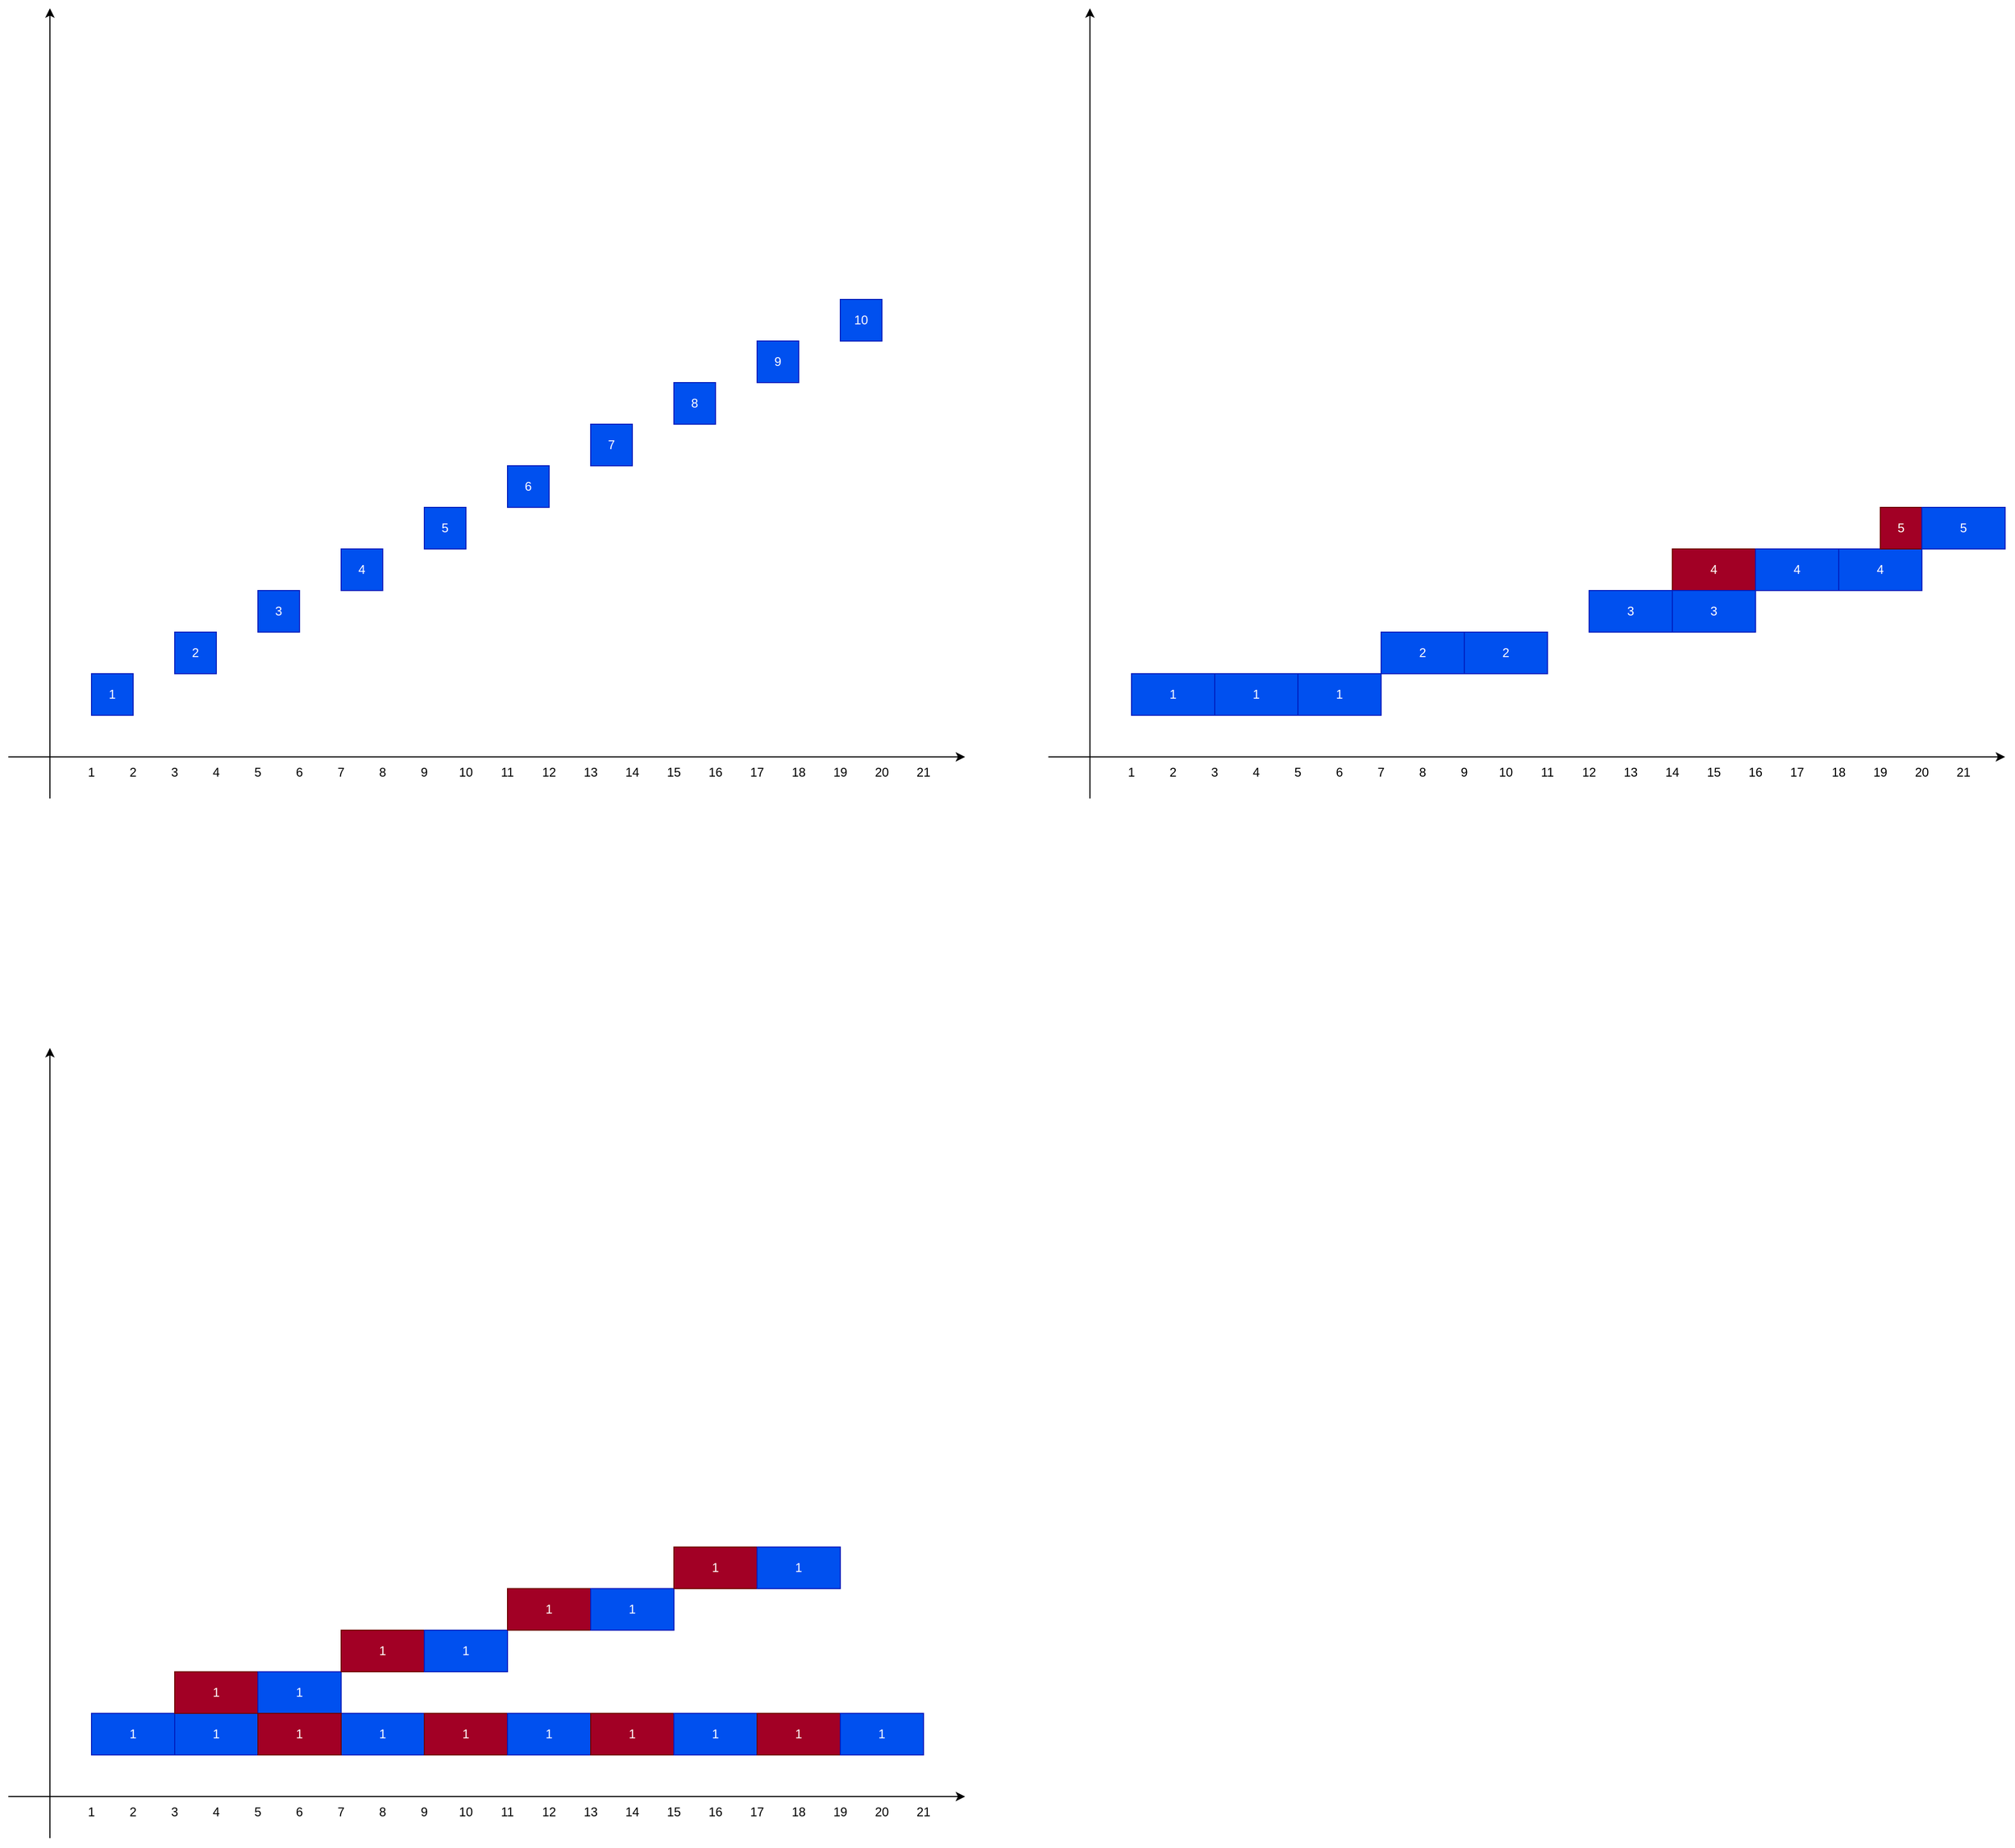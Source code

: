 <mxfile version="15.8.7" type="device"><diagram id="GTk1G42uCeJHzeZCpF2d" name="페이지-1"><mxGraphModel dx="1422" dy="857" grid="1" gridSize="10" guides="1" tooltips="1" connect="1" arrows="1" fold="1" page="1" pageScale="1" pageWidth="1000" pageHeight="1000" math="0" shadow="0"><root><mxCell id="0"/><mxCell id="1" parent="0"/><mxCell id="NdsxTAl9Q5z0URLNKM_C-1" value="" style="endArrow=classic;html=1;rounded=0;" edge="1" parent="1"><mxGeometry width="50" height="50" relative="1" as="geometry"><mxPoint x="80" y="800" as="sourcePoint"/><mxPoint x="80" y="40" as="targetPoint"/></mxGeometry></mxCell><mxCell id="NdsxTAl9Q5z0URLNKM_C-2" value="" style="endArrow=classic;html=1;rounded=0;" edge="1" parent="1"><mxGeometry width="50" height="50" relative="1" as="geometry"><mxPoint x="40" y="760" as="sourcePoint"/><mxPoint x="960" y="760" as="targetPoint"/></mxGeometry></mxCell><mxCell id="NdsxTAl9Q5z0URLNKM_C-3" value="1" style="whiteSpace=wrap;html=1;aspect=fixed;fillColor=#0050ef;fontColor=#ffffff;strokeColor=#001DBC;" vertex="1" parent="1"><mxGeometry x="120" y="680" width="40" height="40" as="geometry"/></mxCell><mxCell id="NdsxTAl9Q5z0URLNKM_C-4" value="2" style="whiteSpace=wrap;html=1;aspect=fixed;fillColor=#0050ef;fontColor=#ffffff;strokeColor=#001DBC;" vertex="1" parent="1"><mxGeometry x="200" y="640" width="40" height="40" as="geometry"/></mxCell><mxCell id="NdsxTAl9Q5z0URLNKM_C-5" value="3" style="whiteSpace=wrap;html=1;aspect=fixed;fillColor=#0050ef;fontColor=#ffffff;strokeColor=#001DBC;" vertex="1" parent="1"><mxGeometry x="280" y="600" width="40" height="40" as="geometry"/></mxCell><mxCell id="NdsxTAl9Q5z0URLNKM_C-6" value="4" style="whiteSpace=wrap;html=1;aspect=fixed;fillColor=#0050ef;fontColor=#ffffff;strokeColor=#001DBC;" vertex="1" parent="1"><mxGeometry x="360" y="560" width="40" height="40" as="geometry"/></mxCell><mxCell id="NdsxTAl9Q5z0URLNKM_C-7" value="5" style="whiteSpace=wrap;html=1;aspect=fixed;fillColor=#0050ef;fontColor=#ffffff;strokeColor=#001DBC;" vertex="1" parent="1"><mxGeometry x="440" y="520" width="40" height="40" as="geometry"/></mxCell><mxCell id="NdsxTAl9Q5z0URLNKM_C-8" value="6" style="whiteSpace=wrap;html=1;aspect=fixed;fillColor=#0050ef;fontColor=#ffffff;strokeColor=#001DBC;" vertex="1" parent="1"><mxGeometry x="520" y="480" width="40" height="40" as="geometry"/></mxCell><mxCell id="NdsxTAl9Q5z0URLNKM_C-9" value="7" style="whiteSpace=wrap;html=1;aspect=fixed;fillColor=#0050ef;fontColor=#ffffff;strokeColor=#001DBC;" vertex="1" parent="1"><mxGeometry x="600" y="440" width="40" height="40" as="geometry"/></mxCell><mxCell id="NdsxTAl9Q5z0URLNKM_C-10" value="8" style="whiteSpace=wrap;html=1;aspect=fixed;fillColor=#0050ef;fontColor=#ffffff;strokeColor=#001DBC;" vertex="1" parent="1"><mxGeometry x="680" y="400" width="40" height="40" as="geometry"/></mxCell><mxCell id="NdsxTAl9Q5z0URLNKM_C-11" value="9" style="whiteSpace=wrap;html=1;aspect=fixed;fillColor=#0050ef;fontColor=#ffffff;strokeColor=#001DBC;" vertex="1" parent="1"><mxGeometry x="760" y="360" width="40" height="40" as="geometry"/></mxCell><mxCell id="NdsxTAl9Q5z0URLNKM_C-12" value="10" style="whiteSpace=wrap;html=1;aspect=fixed;fillColor=#0050ef;fontColor=#ffffff;strokeColor=#001DBC;" vertex="1" parent="1"><mxGeometry x="840" y="320" width="40" height="40" as="geometry"/></mxCell><mxCell id="NdsxTAl9Q5z0URLNKM_C-13" value="1" style="text;html=1;strokeColor=none;fillColor=none;align=center;verticalAlign=middle;whiteSpace=wrap;rounded=0;" vertex="1" parent="1"><mxGeometry x="110" y="760" width="20" height="30" as="geometry"/></mxCell><mxCell id="NdsxTAl9Q5z0URLNKM_C-14" value="2" style="text;html=1;strokeColor=none;fillColor=none;align=center;verticalAlign=middle;whiteSpace=wrap;rounded=0;" vertex="1" parent="1"><mxGeometry x="150" y="760" width="20" height="30" as="geometry"/></mxCell><mxCell id="NdsxTAl9Q5z0URLNKM_C-15" value="3" style="text;html=1;strokeColor=none;fillColor=none;align=center;verticalAlign=middle;whiteSpace=wrap;rounded=0;" vertex="1" parent="1"><mxGeometry x="190" y="760" width="20" height="30" as="geometry"/></mxCell><mxCell id="NdsxTAl9Q5z0URLNKM_C-16" value="6" style="text;html=1;strokeColor=none;fillColor=none;align=center;verticalAlign=middle;whiteSpace=wrap;rounded=0;" vertex="1" parent="1"><mxGeometry x="310" y="760" width="20" height="30" as="geometry"/></mxCell><mxCell id="NdsxTAl9Q5z0URLNKM_C-17" value="5" style="text;html=1;strokeColor=none;fillColor=none;align=center;verticalAlign=middle;whiteSpace=wrap;rounded=0;" vertex="1" parent="1"><mxGeometry x="270" y="760" width="20" height="30" as="geometry"/></mxCell><mxCell id="NdsxTAl9Q5z0URLNKM_C-18" value="4" style="text;html=1;strokeColor=none;fillColor=none;align=center;verticalAlign=middle;whiteSpace=wrap;rounded=0;" vertex="1" parent="1"><mxGeometry x="230" y="760" width="20" height="30" as="geometry"/></mxCell><mxCell id="NdsxTAl9Q5z0URLNKM_C-19" value="9" style="text;html=1;strokeColor=none;fillColor=none;align=center;verticalAlign=middle;whiteSpace=wrap;rounded=0;" vertex="1" parent="1"><mxGeometry x="430" y="760" width="20" height="30" as="geometry"/></mxCell><mxCell id="NdsxTAl9Q5z0URLNKM_C-20" value="8" style="text;html=1;strokeColor=none;fillColor=none;align=center;verticalAlign=middle;whiteSpace=wrap;rounded=0;" vertex="1" parent="1"><mxGeometry x="390" y="760" width="20" height="30" as="geometry"/></mxCell><mxCell id="NdsxTAl9Q5z0URLNKM_C-21" value="7" style="text;html=1;strokeColor=none;fillColor=none;align=center;verticalAlign=middle;whiteSpace=wrap;rounded=0;" vertex="1" parent="1"><mxGeometry x="350" y="760" width="20" height="30" as="geometry"/></mxCell><mxCell id="NdsxTAl9Q5z0URLNKM_C-22" value="12" style="text;html=1;strokeColor=none;fillColor=none;align=center;verticalAlign=middle;whiteSpace=wrap;rounded=0;" vertex="1" parent="1"><mxGeometry x="550" y="760" width="20" height="30" as="geometry"/></mxCell><mxCell id="NdsxTAl9Q5z0URLNKM_C-23" value="11" style="text;html=1;strokeColor=none;fillColor=none;align=center;verticalAlign=middle;whiteSpace=wrap;rounded=0;" vertex="1" parent="1"><mxGeometry x="510" y="760" width="20" height="30" as="geometry"/></mxCell><mxCell id="NdsxTAl9Q5z0URLNKM_C-24" value="10" style="text;html=1;strokeColor=none;fillColor=none;align=center;verticalAlign=middle;whiteSpace=wrap;rounded=0;" vertex="1" parent="1"><mxGeometry x="470" y="760" width="20" height="30" as="geometry"/></mxCell><mxCell id="NdsxTAl9Q5z0URLNKM_C-25" value="15" style="text;html=1;strokeColor=none;fillColor=none;align=center;verticalAlign=middle;whiteSpace=wrap;rounded=0;" vertex="1" parent="1"><mxGeometry x="670" y="760" width="20" height="30" as="geometry"/></mxCell><mxCell id="NdsxTAl9Q5z0URLNKM_C-26" value="14" style="text;html=1;strokeColor=none;fillColor=none;align=center;verticalAlign=middle;whiteSpace=wrap;rounded=0;" vertex="1" parent="1"><mxGeometry x="630" y="760" width="20" height="30" as="geometry"/></mxCell><mxCell id="NdsxTAl9Q5z0URLNKM_C-27" value="13" style="text;html=1;strokeColor=none;fillColor=none;align=center;verticalAlign=middle;whiteSpace=wrap;rounded=0;" vertex="1" parent="1"><mxGeometry x="590" y="760" width="20" height="30" as="geometry"/></mxCell><mxCell id="NdsxTAl9Q5z0URLNKM_C-28" value="18" style="text;html=1;strokeColor=none;fillColor=none;align=center;verticalAlign=middle;whiteSpace=wrap;rounded=0;" vertex="1" parent="1"><mxGeometry x="790" y="760" width="20" height="30" as="geometry"/></mxCell><mxCell id="NdsxTAl9Q5z0URLNKM_C-29" value="17" style="text;html=1;strokeColor=none;fillColor=none;align=center;verticalAlign=middle;whiteSpace=wrap;rounded=0;" vertex="1" parent="1"><mxGeometry x="750" y="760" width="20" height="30" as="geometry"/></mxCell><mxCell id="NdsxTAl9Q5z0URLNKM_C-30" value="16" style="text;html=1;strokeColor=none;fillColor=none;align=center;verticalAlign=middle;whiteSpace=wrap;rounded=0;" vertex="1" parent="1"><mxGeometry x="710" y="760" width="20" height="30" as="geometry"/></mxCell><mxCell id="NdsxTAl9Q5z0URLNKM_C-31" value="21" style="text;html=1;strokeColor=none;fillColor=none;align=center;verticalAlign=middle;whiteSpace=wrap;rounded=0;" vertex="1" parent="1"><mxGeometry x="910" y="760" width="20" height="30" as="geometry"/></mxCell><mxCell id="NdsxTAl9Q5z0URLNKM_C-32" value="20" style="text;html=1;strokeColor=none;fillColor=none;align=center;verticalAlign=middle;whiteSpace=wrap;rounded=0;" vertex="1" parent="1"><mxGeometry x="870" y="760" width="20" height="30" as="geometry"/></mxCell><mxCell id="NdsxTAl9Q5z0URLNKM_C-33" value="19" style="text;html=1;strokeColor=none;fillColor=none;align=center;verticalAlign=middle;whiteSpace=wrap;rounded=0;" vertex="1" parent="1"><mxGeometry x="830" y="760" width="20" height="30" as="geometry"/></mxCell><mxCell id="NdsxTAl9Q5z0URLNKM_C-34" value="" style="endArrow=classic;html=1;rounded=0;" edge="1" parent="1"><mxGeometry width="50" height="50" relative="1" as="geometry"><mxPoint x="1080" y="800" as="sourcePoint"/><mxPoint x="1080" y="40" as="targetPoint"/></mxGeometry></mxCell><mxCell id="NdsxTAl9Q5z0URLNKM_C-35" value="" style="endArrow=classic;html=1;rounded=0;" edge="1" parent="1"><mxGeometry width="50" height="50" relative="1" as="geometry"><mxPoint x="1040" y="760" as="sourcePoint"/><mxPoint x="1960.0" y="760" as="targetPoint"/></mxGeometry></mxCell><mxCell id="NdsxTAl9Q5z0URLNKM_C-46" value="1" style="text;html=1;strokeColor=none;fillColor=none;align=center;verticalAlign=middle;whiteSpace=wrap;rounded=0;" vertex="1" parent="1"><mxGeometry x="1110" y="760" width="20" height="30" as="geometry"/></mxCell><mxCell id="NdsxTAl9Q5z0URLNKM_C-47" value="2" style="text;html=1;strokeColor=none;fillColor=none;align=center;verticalAlign=middle;whiteSpace=wrap;rounded=0;" vertex="1" parent="1"><mxGeometry x="1150" y="760" width="20" height="30" as="geometry"/></mxCell><mxCell id="NdsxTAl9Q5z0URLNKM_C-48" value="3" style="text;html=1;strokeColor=none;fillColor=none;align=center;verticalAlign=middle;whiteSpace=wrap;rounded=0;" vertex="1" parent="1"><mxGeometry x="1190" y="760" width="20" height="30" as="geometry"/></mxCell><mxCell id="NdsxTAl9Q5z0URLNKM_C-49" value="6" style="text;html=1;strokeColor=none;fillColor=none;align=center;verticalAlign=middle;whiteSpace=wrap;rounded=0;" vertex="1" parent="1"><mxGeometry x="1310" y="760" width="20" height="30" as="geometry"/></mxCell><mxCell id="NdsxTAl9Q5z0URLNKM_C-50" value="5" style="text;html=1;strokeColor=none;fillColor=none;align=center;verticalAlign=middle;whiteSpace=wrap;rounded=0;" vertex="1" parent="1"><mxGeometry x="1270" y="760" width="20" height="30" as="geometry"/></mxCell><mxCell id="NdsxTAl9Q5z0URLNKM_C-51" value="4" style="text;html=1;strokeColor=none;fillColor=none;align=center;verticalAlign=middle;whiteSpace=wrap;rounded=0;" vertex="1" parent="1"><mxGeometry x="1230" y="760" width="20" height="30" as="geometry"/></mxCell><mxCell id="NdsxTAl9Q5z0URLNKM_C-52" value="9" style="text;html=1;strokeColor=none;fillColor=none;align=center;verticalAlign=middle;whiteSpace=wrap;rounded=0;" vertex="1" parent="1"><mxGeometry x="1430" y="760" width="20" height="30" as="geometry"/></mxCell><mxCell id="NdsxTAl9Q5z0URLNKM_C-53" value="8" style="text;html=1;strokeColor=none;fillColor=none;align=center;verticalAlign=middle;whiteSpace=wrap;rounded=0;" vertex="1" parent="1"><mxGeometry x="1390" y="760" width="20" height="30" as="geometry"/></mxCell><mxCell id="NdsxTAl9Q5z0URLNKM_C-54" value="7" style="text;html=1;strokeColor=none;fillColor=none;align=center;verticalAlign=middle;whiteSpace=wrap;rounded=0;" vertex="1" parent="1"><mxGeometry x="1350" y="760" width="20" height="30" as="geometry"/></mxCell><mxCell id="NdsxTAl9Q5z0URLNKM_C-55" value="12" style="text;html=1;strokeColor=none;fillColor=none;align=center;verticalAlign=middle;whiteSpace=wrap;rounded=0;" vertex="1" parent="1"><mxGeometry x="1550" y="760" width="20" height="30" as="geometry"/></mxCell><mxCell id="NdsxTAl9Q5z0URLNKM_C-56" value="11" style="text;html=1;strokeColor=none;fillColor=none;align=center;verticalAlign=middle;whiteSpace=wrap;rounded=0;" vertex="1" parent="1"><mxGeometry x="1510" y="760" width="20" height="30" as="geometry"/></mxCell><mxCell id="NdsxTAl9Q5z0URLNKM_C-57" value="10" style="text;html=1;strokeColor=none;fillColor=none;align=center;verticalAlign=middle;whiteSpace=wrap;rounded=0;" vertex="1" parent="1"><mxGeometry x="1470" y="760" width="20" height="30" as="geometry"/></mxCell><mxCell id="NdsxTAl9Q5z0URLNKM_C-58" value="15" style="text;html=1;strokeColor=none;fillColor=none;align=center;verticalAlign=middle;whiteSpace=wrap;rounded=0;" vertex="1" parent="1"><mxGeometry x="1670" y="760" width="20" height="30" as="geometry"/></mxCell><mxCell id="NdsxTAl9Q5z0URLNKM_C-59" value="14" style="text;html=1;strokeColor=none;fillColor=none;align=center;verticalAlign=middle;whiteSpace=wrap;rounded=0;" vertex="1" parent="1"><mxGeometry x="1630" y="760" width="20" height="30" as="geometry"/></mxCell><mxCell id="NdsxTAl9Q5z0URLNKM_C-60" value="13" style="text;html=1;strokeColor=none;fillColor=none;align=center;verticalAlign=middle;whiteSpace=wrap;rounded=0;" vertex="1" parent="1"><mxGeometry x="1590" y="760" width="20" height="30" as="geometry"/></mxCell><mxCell id="NdsxTAl9Q5z0URLNKM_C-61" value="18" style="text;html=1;strokeColor=none;fillColor=none;align=center;verticalAlign=middle;whiteSpace=wrap;rounded=0;" vertex="1" parent="1"><mxGeometry x="1790" y="760" width="20" height="30" as="geometry"/></mxCell><mxCell id="NdsxTAl9Q5z0URLNKM_C-62" value="17" style="text;html=1;strokeColor=none;fillColor=none;align=center;verticalAlign=middle;whiteSpace=wrap;rounded=0;" vertex="1" parent="1"><mxGeometry x="1750" y="760" width="20" height="30" as="geometry"/></mxCell><mxCell id="NdsxTAl9Q5z0URLNKM_C-63" value="16" style="text;html=1;strokeColor=none;fillColor=none;align=center;verticalAlign=middle;whiteSpace=wrap;rounded=0;" vertex="1" parent="1"><mxGeometry x="1710" y="760" width="20" height="30" as="geometry"/></mxCell><mxCell id="NdsxTAl9Q5z0URLNKM_C-64" value="21" style="text;html=1;strokeColor=none;fillColor=none;align=center;verticalAlign=middle;whiteSpace=wrap;rounded=0;" vertex="1" parent="1"><mxGeometry x="1910" y="760" width="20" height="30" as="geometry"/></mxCell><mxCell id="NdsxTAl9Q5z0URLNKM_C-65" value="20" style="text;html=1;strokeColor=none;fillColor=none;align=center;verticalAlign=middle;whiteSpace=wrap;rounded=0;" vertex="1" parent="1"><mxGeometry x="1870" y="760" width="20" height="30" as="geometry"/></mxCell><mxCell id="NdsxTAl9Q5z0URLNKM_C-66" value="19" style="text;html=1;strokeColor=none;fillColor=none;align=center;verticalAlign=middle;whiteSpace=wrap;rounded=0;" vertex="1" parent="1"><mxGeometry x="1830" y="760" width="20" height="30" as="geometry"/></mxCell><mxCell id="NdsxTAl9Q5z0URLNKM_C-67" value="1" style="rounded=0;whiteSpace=wrap;html=1;fillColor=#0050ef;fontColor=#ffffff;strokeColor=#001DBC;" vertex="1" parent="1"><mxGeometry x="1120" y="680" width="80" height="40" as="geometry"/></mxCell><mxCell id="NdsxTAl9Q5z0URLNKM_C-68" value="1" style="rounded=0;whiteSpace=wrap;html=1;fillColor=#0050ef;fontColor=#ffffff;strokeColor=#001DBC;" vertex="1" parent="1"><mxGeometry x="1200" y="680" width="80" height="40" as="geometry"/></mxCell><mxCell id="NdsxTAl9Q5z0URLNKM_C-69" value="1" style="rounded=0;whiteSpace=wrap;html=1;fillColor=#0050ef;fontColor=#ffffff;strokeColor=#001DBC;" vertex="1" parent="1"><mxGeometry x="1280" y="680" width="80" height="40" as="geometry"/></mxCell><mxCell id="NdsxTAl9Q5z0URLNKM_C-70" value="2" style="rounded=0;whiteSpace=wrap;html=1;fillColor=#0050ef;fontColor=#ffffff;strokeColor=#001DBC;" vertex="1" parent="1"><mxGeometry x="1440" y="640" width="80" height="40" as="geometry"/></mxCell><mxCell id="NdsxTAl9Q5z0URLNKM_C-71" value="2" style="rounded=0;whiteSpace=wrap;html=1;fillColor=#0050ef;fontColor=#ffffff;strokeColor=#001DBC;" vertex="1" parent="1"><mxGeometry x="1360" y="640" width="80" height="40" as="geometry"/></mxCell><mxCell id="NdsxTAl9Q5z0URLNKM_C-73" value="3" style="rounded=0;whiteSpace=wrap;html=1;fillColor=#0050ef;fontColor=#ffffff;strokeColor=#001DBC;" vertex="1" parent="1"><mxGeometry x="1560" y="600" width="80" height="40" as="geometry"/></mxCell><mxCell id="NdsxTAl9Q5z0URLNKM_C-75" value="4" style="rounded=0;whiteSpace=wrap;html=1;fillColor=#a20025;fontColor=#ffffff;strokeColor=#6F0000;" vertex="1" parent="1"><mxGeometry x="1640" y="560" width="80" height="40" as="geometry"/></mxCell><mxCell id="NdsxTAl9Q5z0URLNKM_C-76" value="4" style="rounded=0;whiteSpace=wrap;html=1;fillColor=#0050ef;fontColor=#ffffff;strokeColor=#001DBC;" vertex="1" parent="1"><mxGeometry x="1720" y="560" width="80" height="40" as="geometry"/></mxCell><mxCell id="NdsxTAl9Q5z0URLNKM_C-77" value="3" style="rounded=0;whiteSpace=wrap;html=1;fillColor=#0050ef;fontColor=#ffffff;strokeColor=#001DBC;" vertex="1" parent="1"><mxGeometry x="1640" y="600" width="80" height="40" as="geometry"/></mxCell><mxCell id="NdsxTAl9Q5z0URLNKM_C-78" value="4" style="rounded=0;whiteSpace=wrap;html=1;fillColor=#0050ef;fontColor=#ffffff;strokeColor=#001DBC;" vertex="1" parent="1"><mxGeometry x="1800" y="560" width="80" height="40" as="geometry"/></mxCell><mxCell id="NdsxTAl9Q5z0URLNKM_C-79" value="5" style="rounded=0;whiteSpace=wrap;html=1;fillColor=#a20025;fontColor=#ffffff;strokeColor=#6F0000;" vertex="1" parent="1"><mxGeometry x="1840" y="520" width="40" height="40" as="geometry"/></mxCell><mxCell id="NdsxTAl9Q5z0URLNKM_C-80" value="5" style="rounded=0;whiteSpace=wrap;html=1;fillColor=#0050ef;fontColor=#ffffff;strokeColor=#001DBC;" vertex="1" parent="1"><mxGeometry x="1880" y="520" width="80" height="40" as="geometry"/></mxCell><mxCell id="NdsxTAl9Q5z0URLNKM_C-81" value="" style="endArrow=classic;html=1;rounded=0;" edge="1" parent="1"><mxGeometry width="50" height="50" relative="1" as="geometry"><mxPoint x="80" y="1800" as="sourcePoint"/><mxPoint x="80" y="1040" as="targetPoint"/><Array as="points"/></mxGeometry></mxCell><mxCell id="NdsxTAl9Q5z0URLNKM_C-82" value="" style="endArrow=classic;html=1;rounded=0;" edge="1" parent="1"><mxGeometry width="50" height="50" relative="1" as="geometry"><mxPoint x="40" y="1760" as="sourcePoint"/><mxPoint x="960.0" y="1760" as="targetPoint"/></mxGeometry></mxCell><mxCell id="NdsxTAl9Q5z0URLNKM_C-83" value="1" style="text;html=1;strokeColor=none;fillColor=none;align=center;verticalAlign=middle;whiteSpace=wrap;rounded=0;" vertex="1" parent="1"><mxGeometry x="110" y="1760" width="20" height="30" as="geometry"/></mxCell><mxCell id="NdsxTAl9Q5z0URLNKM_C-84" value="2" style="text;html=1;strokeColor=none;fillColor=none;align=center;verticalAlign=middle;whiteSpace=wrap;rounded=0;" vertex="1" parent="1"><mxGeometry x="150" y="1760" width="20" height="30" as="geometry"/></mxCell><mxCell id="NdsxTAl9Q5z0URLNKM_C-85" value="3" style="text;html=1;strokeColor=none;fillColor=none;align=center;verticalAlign=middle;whiteSpace=wrap;rounded=0;" vertex="1" parent="1"><mxGeometry x="190" y="1760" width="20" height="30" as="geometry"/></mxCell><mxCell id="NdsxTAl9Q5z0URLNKM_C-86" value="6" style="text;html=1;strokeColor=none;fillColor=none;align=center;verticalAlign=middle;whiteSpace=wrap;rounded=0;" vertex="1" parent="1"><mxGeometry x="310" y="1760" width="20" height="30" as="geometry"/></mxCell><mxCell id="NdsxTAl9Q5z0URLNKM_C-87" value="5" style="text;html=1;strokeColor=none;fillColor=none;align=center;verticalAlign=middle;whiteSpace=wrap;rounded=0;" vertex="1" parent="1"><mxGeometry x="270" y="1760" width="20" height="30" as="geometry"/></mxCell><mxCell id="NdsxTAl9Q5z0URLNKM_C-88" value="4" style="text;html=1;strokeColor=none;fillColor=none;align=center;verticalAlign=middle;whiteSpace=wrap;rounded=0;" vertex="1" parent="1"><mxGeometry x="230" y="1760" width="20" height="30" as="geometry"/></mxCell><mxCell id="NdsxTAl9Q5z0URLNKM_C-89" value="9" style="text;html=1;strokeColor=none;fillColor=none;align=center;verticalAlign=middle;whiteSpace=wrap;rounded=0;" vertex="1" parent="1"><mxGeometry x="430" y="1760" width="20" height="30" as="geometry"/></mxCell><mxCell id="NdsxTAl9Q5z0URLNKM_C-90" value="8" style="text;html=1;strokeColor=none;fillColor=none;align=center;verticalAlign=middle;whiteSpace=wrap;rounded=0;" vertex="1" parent="1"><mxGeometry x="390" y="1760" width="20" height="30" as="geometry"/></mxCell><mxCell id="NdsxTAl9Q5z0URLNKM_C-91" value="7" style="text;html=1;strokeColor=none;fillColor=none;align=center;verticalAlign=middle;whiteSpace=wrap;rounded=0;" vertex="1" parent="1"><mxGeometry x="350" y="1760" width="20" height="30" as="geometry"/></mxCell><mxCell id="NdsxTAl9Q5z0URLNKM_C-92" value="12" style="text;html=1;strokeColor=none;fillColor=none;align=center;verticalAlign=middle;whiteSpace=wrap;rounded=0;" vertex="1" parent="1"><mxGeometry x="550" y="1760" width="20" height="30" as="geometry"/></mxCell><mxCell id="NdsxTAl9Q5z0URLNKM_C-93" value="11" style="text;html=1;strokeColor=none;fillColor=none;align=center;verticalAlign=middle;whiteSpace=wrap;rounded=0;" vertex="1" parent="1"><mxGeometry x="510" y="1760" width="20" height="30" as="geometry"/></mxCell><mxCell id="NdsxTAl9Q5z0URLNKM_C-94" value="10" style="text;html=1;strokeColor=none;fillColor=none;align=center;verticalAlign=middle;whiteSpace=wrap;rounded=0;" vertex="1" parent="1"><mxGeometry x="470" y="1760" width="20" height="30" as="geometry"/></mxCell><mxCell id="NdsxTAl9Q5z0URLNKM_C-95" value="15" style="text;html=1;strokeColor=none;fillColor=none;align=center;verticalAlign=middle;whiteSpace=wrap;rounded=0;" vertex="1" parent="1"><mxGeometry x="670" y="1760" width="20" height="30" as="geometry"/></mxCell><mxCell id="NdsxTAl9Q5z0URLNKM_C-96" value="14" style="text;html=1;strokeColor=none;fillColor=none;align=center;verticalAlign=middle;whiteSpace=wrap;rounded=0;" vertex="1" parent="1"><mxGeometry x="630" y="1760" width="20" height="30" as="geometry"/></mxCell><mxCell id="NdsxTAl9Q5z0URLNKM_C-97" value="13" style="text;html=1;strokeColor=none;fillColor=none;align=center;verticalAlign=middle;whiteSpace=wrap;rounded=0;" vertex="1" parent="1"><mxGeometry x="590" y="1760" width="20" height="30" as="geometry"/></mxCell><mxCell id="NdsxTAl9Q5z0URLNKM_C-98" value="18" style="text;html=1;strokeColor=none;fillColor=none;align=center;verticalAlign=middle;whiteSpace=wrap;rounded=0;" vertex="1" parent="1"><mxGeometry x="790" y="1760" width="20" height="30" as="geometry"/></mxCell><mxCell id="NdsxTAl9Q5z0URLNKM_C-99" value="17" style="text;html=1;strokeColor=none;fillColor=none;align=center;verticalAlign=middle;whiteSpace=wrap;rounded=0;" vertex="1" parent="1"><mxGeometry x="750" y="1760" width="20" height="30" as="geometry"/></mxCell><mxCell id="NdsxTAl9Q5z0URLNKM_C-100" value="16" style="text;html=1;strokeColor=none;fillColor=none;align=center;verticalAlign=middle;whiteSpace=wrap;rounded=0;" vertex="1" parent="1"><mxGeometry x="710" y="1760" width="20" height="30" as="geometry"/></mxCell><mxCell id="NdsxTAl9Q5z0URLNKM_C-101" value="21" style="text;html=1;strokeColor=none;fillColor=none;align=center;verticalAlign=middle;whiteSpace=wrap;rounded=0;" vertex="1" parent="1"><mxGeometry x="910" y="1760" width="20" height="30" as="geometry"/></mxCell><mxCell id="NdsxTAl9Q5z0URLNKM_C-102" value="20" style="text;html=1;strokeColor=none;fillColor=none;align=center;verticalAlign=middle;whiteSpace=wrap;rounded=0;" vertex="1" parent="1"><mxGeometry x="870" y="1760" width="20" height="30" as="geometry"/></mxCell><mxCell id="NdsxTAl9Q5z0URLNKM_C-103" value="19" style="text;html=1;strokeColor=none;fillColor=none;align=center;verticalAlign=middle;whiteSpace=wrap;rounded=0;" vertex="1" parent="1"><mxGeometry x="830" y="1760" width="20" height="30" as="geometry"/></mxCell><mxCell id="NdsxTAl9Q5z0URLNKM_C-104" value="1" style="rounded=0;whiteSpace=wrap;html=1;fillColor=#0050ef;fontColor=#ffffff;strokeColor=#001DBC;" vertex="1" parent="1"><mxGeometry x="120" y="1680" width="80" height="40" as="geometry"/></mxCell><mxCell id="NdsxTAl9Q5z0URLNKM_C-105" value="1" style="rounded=0;whiteSpace=wrap;html=1;fillColor=#0050ef;fontColor=#ffffff;strokeColor=#001DBC;" vertex="1" parent="1"><mxGeometry x="200" y="1680" width="80" height="40" as="geometry"/></mxCell><mxCell id="NdsxTAl9Q5z0URLNKM_C-116" value="1" style="rounded=0;whiteSpace=wrap;html=1;fillColor=#0050ef;fontColor=#ffffff;strokeColor=#001DBC;" vertex="1" parent="1"><mxGeometry x="360" y="1680" width="80" height="40" as="geometry"/></mxCell><mxCell id="NdsxTAl9Q5z0URLNKM_C-117" value="1" style="rounded=0;whiteSpace=wrap;html=1;fillColor=#a20025;fontColor=#ffffff;strokeColor=#6F0000;" vertex="1" parent="1"><mxGeometry x="440" y="1680" width="80" height="40" as="geometry"/></mxCell><mxCell id="NdsxTAl9Q5z0URLNKM_C-118" value="1" style="rounded=0;whiteSpace=wrap;html=1;fillColor=#0050ef;fontColor=#ffffff;strokeColor=#001DBC;" vertex="1" parent="1"><mxGeometry x="520" y="1680" width="80" height="40" as="geometry"/></mxCell><mxCell id="NdsxTAl9Q5z0URLNKM_C-119" value="1" style="rounded=0;whiteSpace=wrap;html=1;fillColor=#a20025;fontColor=#ffffff;strokeColor=#6F0000;" vertex="1" parent="1"><mxGeometry x="600" y="1680" width="80" height="40" as="geometry"/></mxCell><mxCell id="NdsxTAl9Q5z0URLNKM_C-120" value="1" style="rounded=0;whiteSpace=wrap;html=1;fillColor=#0050ef;fontColor=#ffffff;strokeColor=#001DBC;" vertex="1" parent="1"><mxGeometry x="680" y="1680" width="80" height="40" as="geometry"/></mxCell><mxCell id="NdsxTAl9Q5z0URLNKM_C-121" value="1" style="rounded=0;whiteSpace=wrap;html=1;fillColor=#a20025;fontColor=#ffffff;strokeColor=#6F0000;" vertex="1" parent="1"><mxGeometry x="760" y="1680" width="80" height="40" as="geometry"/></mxCell><mxCell id="NdsxTAl9Q5z0URLNKM_C-124" value="1" style="rounded=0;whiteSpace=wrap;html=1;fillColor=#a20025;fontColor=#ffffff;strokeColor=#6F0000;" vertex="1" parent="1"><mxGeometry x="200" y="1640" width="80" height="40" as="geometry"/></mxCell><mxCell id="NdsxTAl9Q5z0URLNKM_C-125" value="1" style="rounded=0;whiteSpace=wrap;html=1;fillColor=#0050ef;fontColor=#ffffff;strokeColor=#001DBC;" vertex="1" parent="1"><mxGeometry x="280" y="1640" width="80" height="40" as="geometry"/></mxCell><mxCell id="NdsxTAl9Q5z0URLNKM_C-127" value="1" style="rounded=0;whiteSpace=wrap;html=1;fillColor=#a20025;fontColor=#ffffff;strokeColor=#6F0000;" vertex="1" parent="1"><mxGeometry x="280" y="1680" width="80" height="40" as="geometry"/></mxCell><mxCell id="NdsxTAl9Q5z0URLNKM_C-128" value="1" style="rounded=0;whiteSpace=wrap;html=1;fillColor=#a20025;fontColor=#ffffff;strokeColor=#6F0000;" vertex="1" parent="1"><mxGeometry x="360" y="1600" width="80" height="40" as="geometry"/></mxCell><mxCell id="NdsxTAl9Q5z0URLNKM_C-130" value="1" style="rounded=0;whiteSpace=wrap;html=1;fillColor=#0050ef;fontColor=#ffffff;strokeColor=#001DBC;" vertex="1" parent="1"><mxGeometry x="440" y="1600" width="80" height="40" as="geometry"/></mxCell><mxCell id="NdsxTAl9Q5z0URLNKM_C-132" value="1" style="rounded=0;whiteSpace=wrap;html=1;fillColor=#0050ef;fontColor=#ffffff;strokeColor=#001DBC;" vertex="1" parent="1"><mxGeometry x="840" y="1680" width="80" height="40" as="geometry"/></mxCell><mxCell id="NdsxTAl9Q5z0URLNKM_C-134" value="1" style="rounded=0;whiteSpace=wrap;html=1;fillColor=#a20025;fontColor=#ffffff;strokeColor=#6F0000;" vertex="1" parent="1"><mxGeometry x="520" y="1560" width="80" height="40" as="geometry"/></mxCell><mxCell id="NdsxTAl9Q5z0URLNKM_C-135" value="1" style="rounded=0;whiteSpace=wrap;html=1;fillColor=#0050ef;fontColor=#ffffff;strokeColor=#001DBC;" vertex="1" parent="1"><mxGeometry x="600" y="1560" width="80" height="40" as="geometry"/></mxCell><mxCell id="NdsxTAl9Q5z0URLNKM_C-136" value="1" style="rounded=0;whiteSpace=wrap;html=1;fillColor=#a20025;fontColor=#ffffff;strokeColor=#6F0000;" vertex="1" parent="1"><mxGeometry x="680" y="1520" width="80" height="40" as="geometry"/></mxCell><mxCell id="NdsxTAl9Q5z0URLNKM_C-137" value="1" style="rounded=0;whiteSpace=wrap;html=1;fillColor=#0050ef;fontColor=#ffffff;strokeColor=#001DBC;" vertex="1" parent="1"><mxGeometry x="760" y="1520" width="80" height="40" as="geometry"/></mxCell></root></mxGraphModel></diagram></mxfile>
